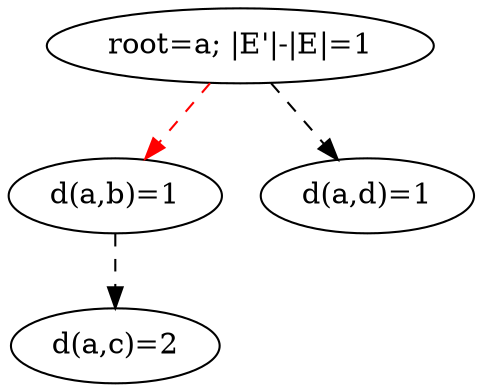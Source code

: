 digraph out {
c [label="d(a,c)=2"];
b [label="d(a,b)=1"];
b -> c [style=dashed];
d [label="d(a,d)=1"];
a [label="root=a; |E'|-|E|=1"];
a -> b [style=dashed, color=red];
a -> d [style=dashed];
}
